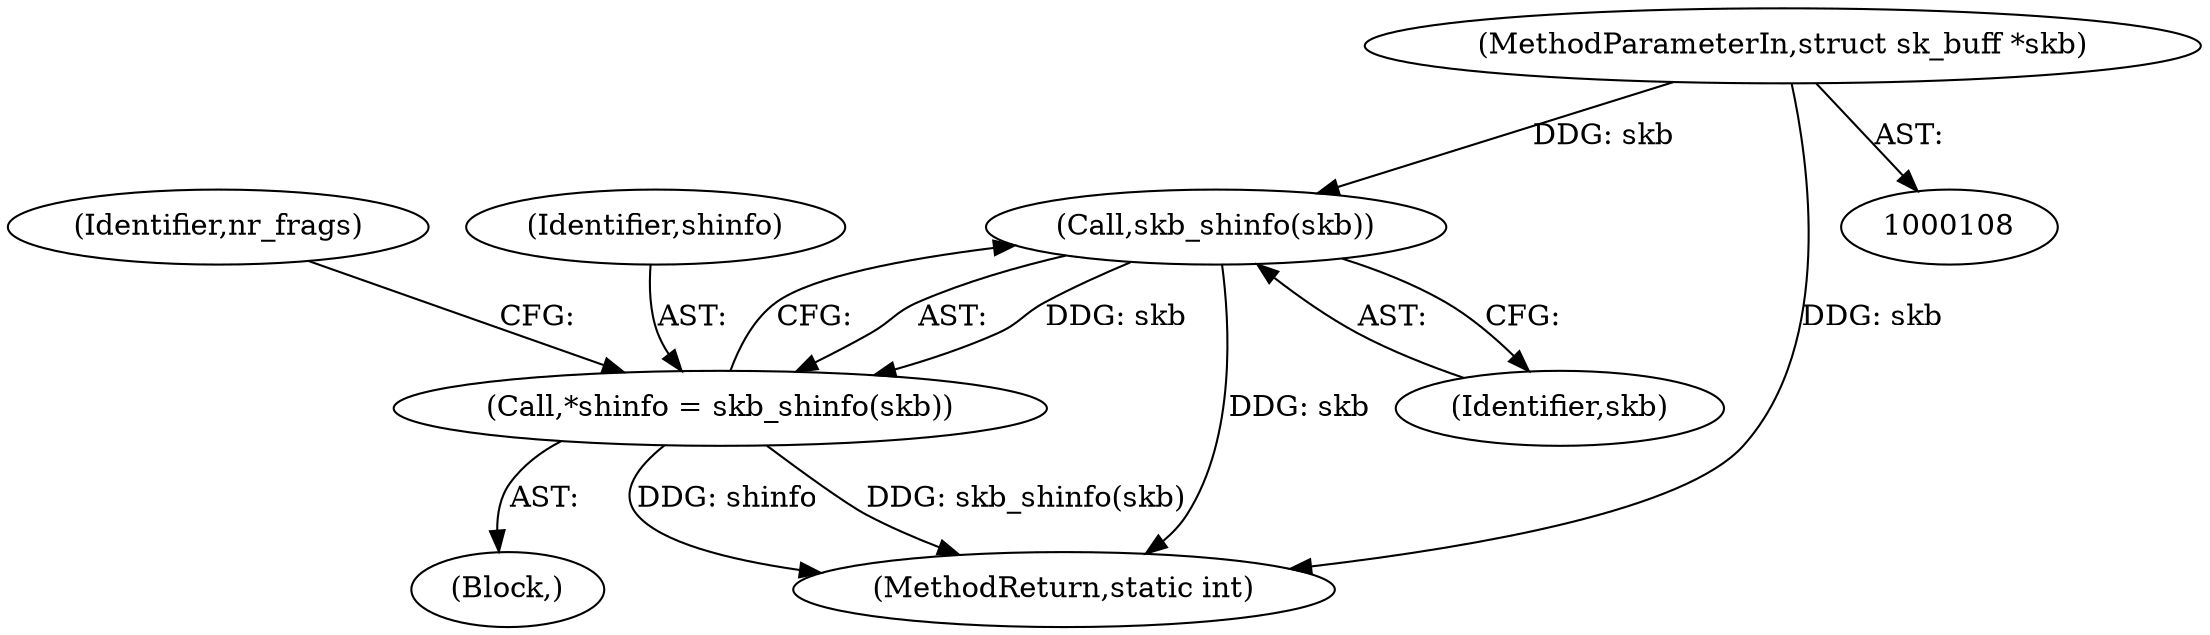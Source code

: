 digraph "0_linux_7d5145d8eb2b9791533ffe4dc003b129b9696c48_1@pointer" {
"1000145" [label="(Call,skb_shinfo(skb))"];
"1000110" [label="(MethodParameterIn,struct sk_buff *skb)"];
"1000143" [label="(Call,*shinfo = skb_shinfo(skb))"];
"1000110" [label="(MethodParameterIn,struct sk_buff *skb)"];
"1000149" [label="(Identifier,nr_frags)"];
"1000112" [label="(Block,)"];
"1000145" [label="(Call,skb_shinfo(skb))"];
"1000146" [label="(Identifier,skb)"];
"1000322" [label="(MethodReturn,static int)"];
"1000143" [label="(Call,*shinfo = skb_shinfo(skb))"];
"1000144" [label="(Identifier,shinfo)"];
"1000145" -> "1000143"  [label="AST: "];
"1000145" -> "1000146"  [label="CFG: "];
"1000146" -> "1000145"  [label="AST: "];
"1000143" -> "1000145"  [label="CFG: "];
"1000145" -> "1000322"  [label="DDG: skb"];
"1000145" -> "1000143"  [label="DDG: skb"];
"1000110" -> "1000145"  [label="DDG: skb"];
"1000110" -> "1000108"  [label="AST: "];
"1000110" -> "1000322"  [label="DDG: skb"];
"1000143" -> "1000112"  [label="AST: "];
"1000144" -> "1000143"  [label="AST: "];
"1000149" -> "1000143"  [label="CFG: "];
"1000143" -> "1000322"  [label="DDG: shinfo"];
"1000143" -> "1000322"  [label="DDG: skb_shinfo(skb)"];
}
